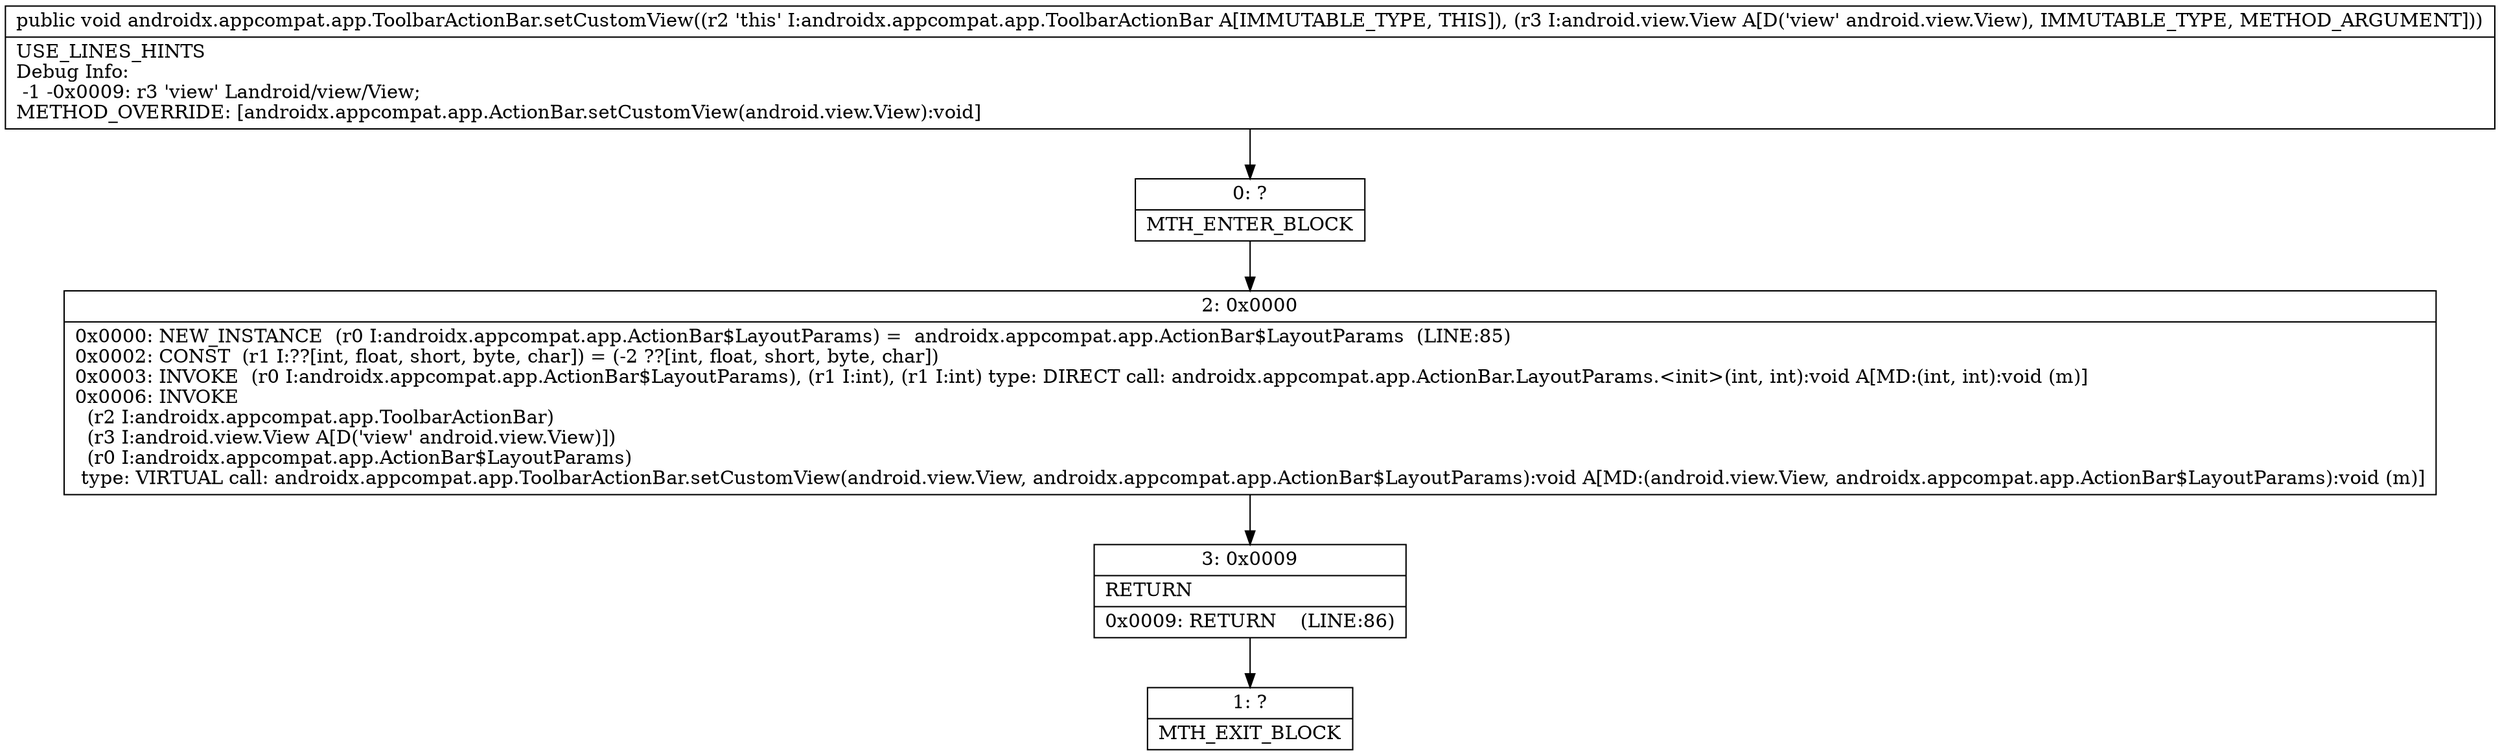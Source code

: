 digraph "CFG forandroidx.appcompat.app.ToolbarActionBar.setCustomView(Landroid\/view\/View;)V" {
Node_0 [shape=record,label="{0\:\ ?|MTH_ENTER_BLOCK\l}"];
Node_2 [shape=record,label="{2\:\ 0x0000|0x0000: NEW_INSTANCE  (r0 I:androidx.appcompat.app.ActionBar$LayoutParams) =  androidx.appcompat.app.ActionBar$LayoutParams  (LINE:85)\l0x0002: CONST  (r1 I:??[int, float, short, byte, char]) = (\-2 ??[int, float, short, byte, char]) \l0x0003: INVOKE  (r0 I:androidx.appcompat.app.ActionBar$LayoutParams), (r1 I:int), (r1 I:int) type: DIRECT call: androidx.appcompat.app.ActionBar.LayoutParams.\<init\>(int, int):void A[MD:(int, int):void (m)]\l0x0006: INVOKE  \l  (r2 I:androidx.appcompat.app.ToolbarActionBar)\l  (r3 I:android.view.View A[D('view' android.view.View)])\l  (r0 I:androidx.appcompat.app.ActionBar$LayoutParams)\l type: VIRTUAL call: androidx.appcompat.app.ToolbarActionBar.setCustomView(android.view.View, androidx.appcompat.app.ActionBar$LayoutParams):void A[MD:(android.view.View, androidx.appcompat.app.ActionBar$LayoutParams):void (m)]\l}"];
Node_3 [shape=record,label="{3\:\ 0x0009|RETURN\l|0x0009: RETURN    (LINE:86)\l}"];
Node_1 [shape=record,label="{1\:\ ?|MTH_EXIT_BLOCK\l}"];
MethodNode[shape=record,label="{public void androidx.appcompat.app.ToolbarActionBar.setCustomView((r2 'this' I:androidx.appcompat.app.ToolbarActionBar A[IMMUTABLE_TYPE, THIS]), (r3 I:android.view.View A[D('view' android.view.View), IMMUTABLE_TYPE, METHOD_ARGUMENT]))  | USE_LINES_HINTS\lDebug Info:\l  \-1 \-0x0009: r3 'view' Landroid\/view\/View;\lMETHOD_OVERRIDE: [androidx.appcompat.app.ActionBar.setCustomView(android.view.View):void]\l}"];
MethodNode -> Node_0;Node_0 -> Node_2;
Node_2 -> Node_3;
Node_3 -> Node_1;
}

